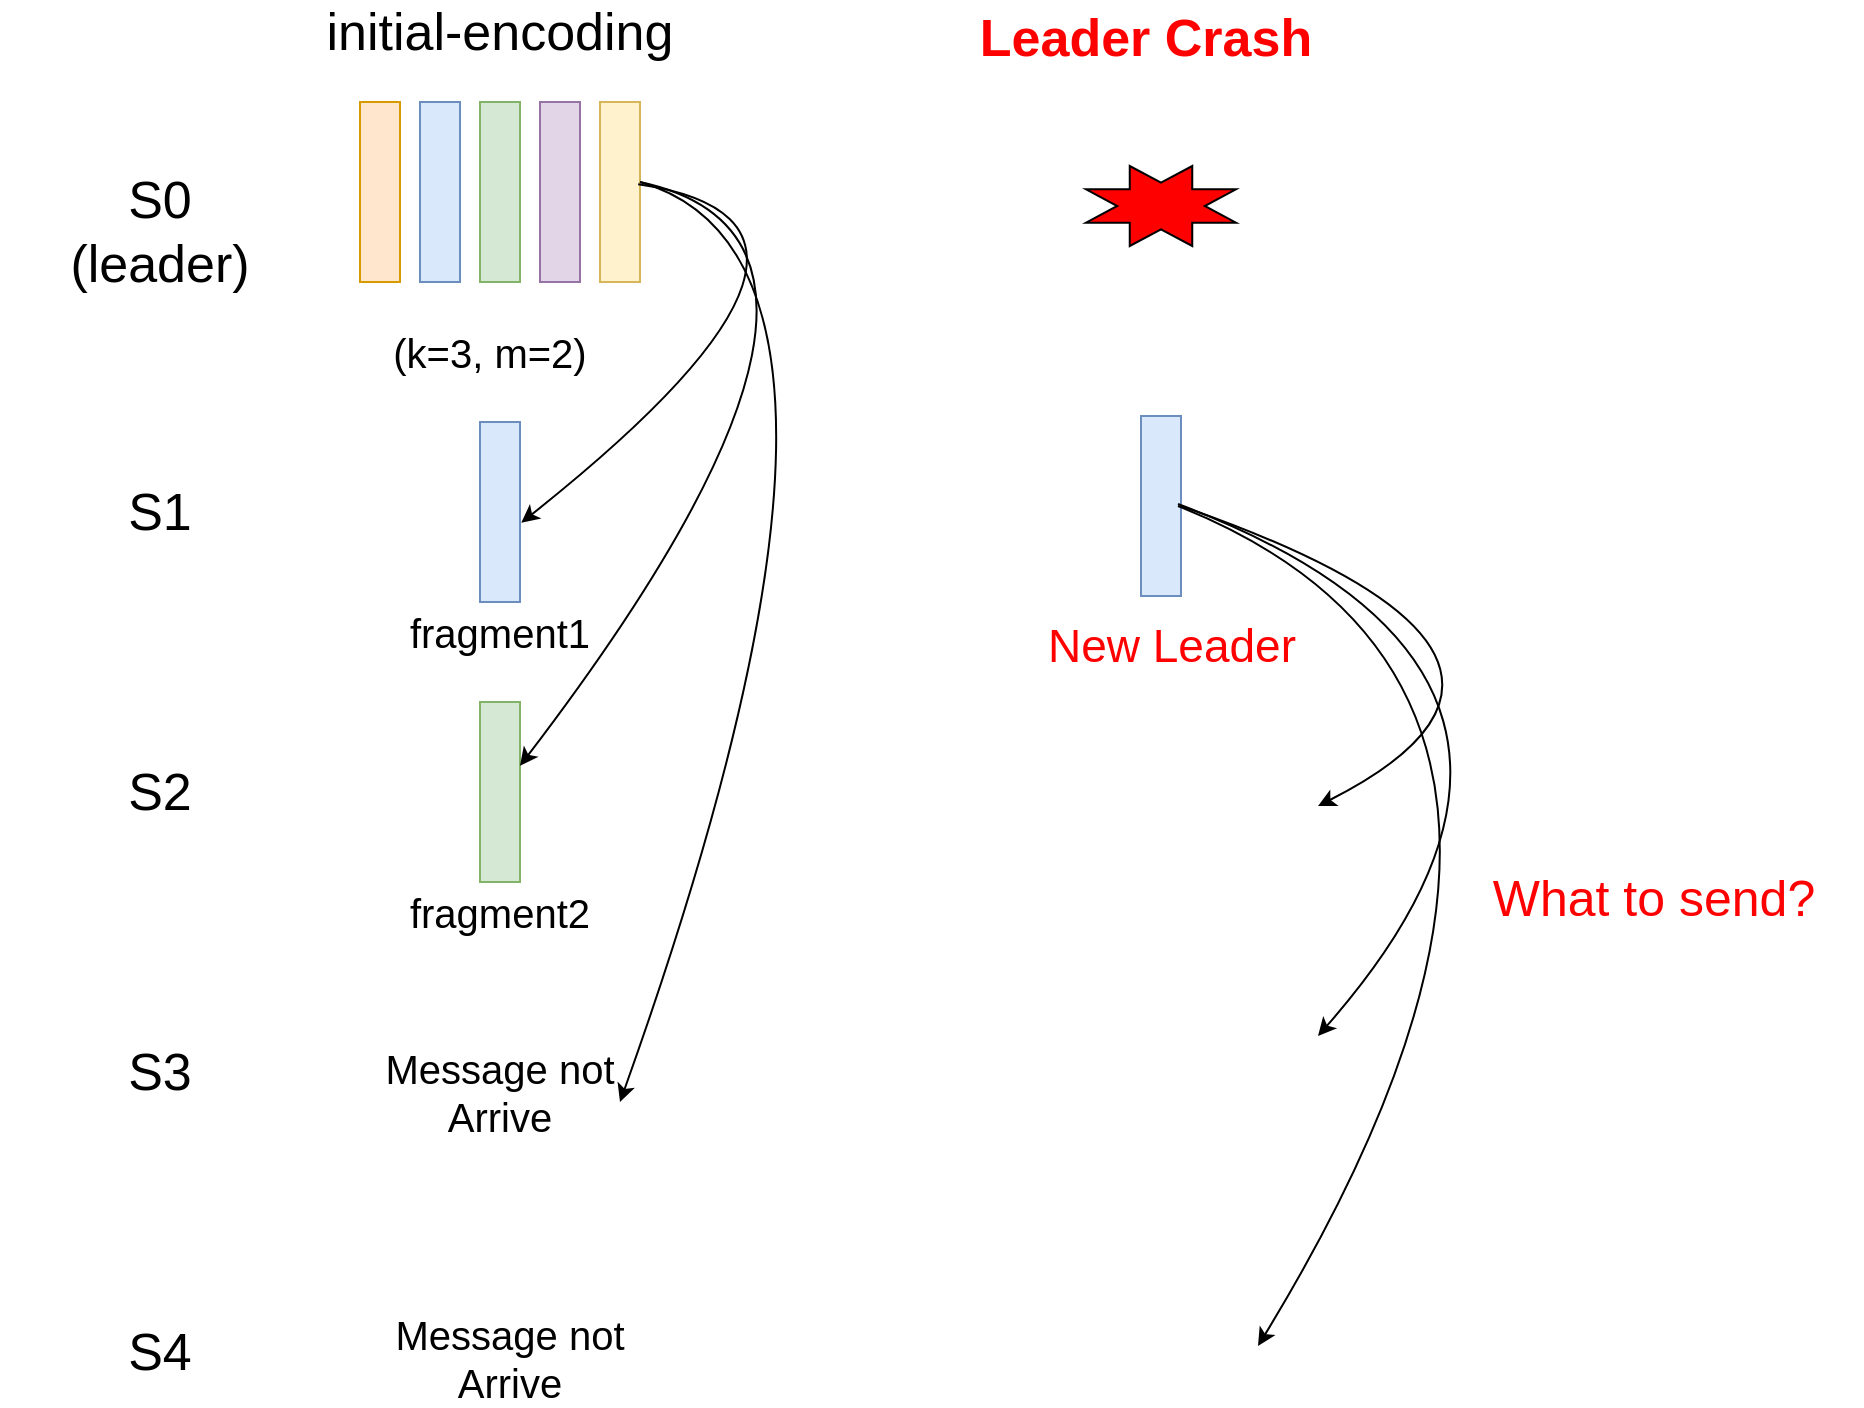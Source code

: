 <mxfile version="22.1.21" type="github">
  <diagram id="m65YbvdDa1lrMX-1JaFE" name="第 1 页">
    <mxGraphModel dx="2307" dy="1287" grid="0" gridSize="10" guides="1" tooltips="1" connect="1" arrows="1" fold="1" page="1" pageScale="1" pageWidth="3300" pageHeight="4681" math="0" shadow="0">
      <root>
        <mxCell id="0" />
        <mxCell id="1" parent="0" />
        <mxCell id="04_Secdxe5MrCqDxStES-1" value="&lt;font style=&quot;font-size: 26px;&quot;&gt;S0 &lt;br&gt;(leader)&lt;/font&gt;" style="text;html=1;strokeColor=none;fillColor=none;align=center;verticalAlign=middle;whiteSpace=wrap;rounded=0;" parent="1" vertex="1">
          <mxGeometry x="180" y="390" width="160" height="30" as="geometry" />
        </mxCell>
        <mxCell id="04_Secdxe5MrCqDxStES-2" value="&lt;font style=&quot;font-size: 26px;&quot;&gt;S3&lt;/font&gt;" style="text;html=1;strokeColor=none;fillColor=none;align=center;verticalAlign=middle;whiteSpace=wrap;rounded=0;" parent="1" vertex="1">
          <mxGeometry x="180" y="810" width="160" height="30" as="geometry" />
        </mxCell>
        <mxCell id="04_Secdxe5MrCqDxStES-3" value="&lt;font style=&quot;font-size: 26px;&quot;&gt;S1&lt;/font&gt;" style="text;html=1;strokeColor=none;fillColor=none;align=center;verticalAlign=middle;whiteSpace=wrap;rounded=0;" parent="1" vertex="1">
          <mxGeometry x="180" y="530" width="160" height="30" as="geometry" />
        </mxCell>
        <mxCell id="04_Secdxe5MrCqDxStES-4" value="&lt;font style=&quot;font-size: 26px;&quot;&gt;S4&lt;/font&gt;" style="text;html=1;strokeColor=none;fillColor=none;align=center;verticalAlign=middle;whiteSpace=wrap;rounded=0;" parent="1" vertex="1">
          <mxGeometry x="180" y="950" width="160" height="30" as="geometry" />
        </mxCell>
        <mxCell id="04_Secdxe5MrCqDxStES-5" value="&lt;font style=&quot;font-size: 26px;&quot;&gt;S2&lt;/font&gt;" style="text;html=1;strokeColor=none;fillColor=none;align=center;verticalAlign=middle;whiteSpace=wrap;rounded=0;" parent="1" vertex="1">
          <mxGeometry x="180" y="670" width="160" height="30" as="geometry" />
        </mxCell>
        <mxCell id="04_Secdxe5MrCqDxStES-6" value="" style="rounded=0;whiteSpace=wrap;html=1;fontSize=20;fillColor=#FFE6CC;strokeColor=#d79b00;fillStyle=auto;" parent="1" vertex="1">
          <mxGeometry x="360" y="340" width="20" height="90" as="geometry" />
        </mxCell>
        <mxCell id="04_Secdxe5MrCqDxStES-7" value="" style="rounded=0;whiteSpace=wrap;html=1;fontSize=20;fillColor=#dae8fc;strokeColor=#6c8ebf;fillStyle=auto;" parent="1" vertex="1">
          <mxGeometry x="390" y="340" width="20" height="90" as="geometry" />
        </mxCell>
        <mxCell id="04_Secdxe5MrCqDxStES-8" value="" style="rounded=0;whiteSpace=wrap;html=1;fontSize=20;fillColor=#d5e8d4;strokeColor=#82b366;fillStyle=auto;" parent="1" vertex="1">
          <mxGeometry x="420" y="340" width="20" height="90" as="geometry" />
        </mxCell>
        <mxCell id="04_Secdxe5MrCqDxStES-9" value="" style="rounded=0;whiteSpace=wrap;html=1;fontSize=20;fillColor=#e1d5e7;strokeColor=#9673a6;fillStyle=auto;" parent="1" vertex="1">
          <mxGeometry x="450" y="340" width="20" height="90" as="geometry" />
        </mxCell>
        <mxCell id="04_Secdxe5MrCqDxStES-10" value="" style="rounded=0;whiteSpace=wrap;html=1;fontSize=20;fillColor=#fff2cc;strokeColor=#d6b656;fillStyle=auto;" parent="1" vertex="1">
          <mxGeometry x="480" y="340" width="20" height="90" as="geometry" />
        </mxCell>
        <mxCell id="04_Secdxe5MrCqDxStES-11" value="(k=3, m=2)" style="text;html=1;strokeColor=none;fillColor=none;align=center;verticalAlign=middle;whiteSpace=wrap;rounded=0;fillStyle=auto;fontSize=20;" parent="1" vertex="1">
          <mxGeometry x="360" y="450" width="130" height="30" as="geometry" />
        </mxCell>
        <mxCell id="04_Secdxe5MrCqDxStES-12" value="" style="rounded=0;whiteSpace=wrap;html=1;fontSize=20;fillColor=#dae8fc;strokeColor=#6c8ebf;fillStyle=auto;" parent="1" vertex="1">
          <mxGeometry x="420" y="500" width="20" height="90" as="geometry" />
        </mxCell>
        <mxCell id="04_Secdxe5MrCqDxStES-13" value="" style="rounded=0;whiteSpace=wrap;html=1;fontSize=20;fillColor=#d5e8d4;strokeColor=#82b366;fillStyle=auto;" parent="1" vertex="1">
          <mxGeometry x="420" y="640" width="20" height="90" as="geometry" />
        </mxCell>
        <mxCell id="04_Secdxe5MrCqDxStES-15" value="fragment1" style="text;html=1;strokeColor=none;fillColor=none;align=center;verticalAlign=middle;whiteSpace=wrap;rounded=0;fillStyle=auto;fontSize=20;" parent="1" vertex="1">
          <mxGeometry x="365" y="590" width="130" height="30" as="geometry" />
        </mxCell>
        <mxCell id="04_Secdxe5MrCqDxStES-16" value="fragment2" style="text;html=1;strokeColor=none;fillColor=none;align=center;verticalAlign=middle;whiteSpace=wrap;rounded=0;fillStyle=auto;fontSize=20;" parent="1" vertex="1">
          <mxGeometry x="365" y="730" width="130" height="30" as="geometry" />
        </mxCell>
        <mxCell id="04_Secdxe5MrCqDxStES-18" value="" style="curved=1;endArrow=classic;html=1;rounded=0;fontSize=26;exitX=0.954;exitY=0.457;exitDx=0;exitDy=0;exitPerimeter=0;entryX=1.031;entryY=0.56;entryDx=0;entryDy=0;entryPerimeter=0;" parent="1" source="04_Secdxe5MrCqDxStES-10" target="04_Secdxe5MrCqDxStES-12" edge="1">
          <mxGeometry width="50" height="50" relative="1" as="geometry">
            <mxPoint x="660" y="560" as="sourcePoint" />
            <mxPoint x="710" y="510" as="targetPoint" />
            <Array as="points">
              <mxPoint x="630" y="400" />
            </Array>
          </mxGeometry>
        </mxCell>
        <mxCell id="04_Secdxe5MrCqDxStES-19" value="" style="curved=1;endArrow=classic;html=1;rounded=0;fontSize=26;" parent="1" target="04_Secdxe5MrCqDxStES-13" edge="1">
          <mxGeometry width="50" height="50" relative="1" as="geometry">
            <mxPoint x="500" y="380" as="sourcePoint" />
            <mxPoint x="450.62" y="560.4" as="targetPoint" />
            <Array as="points">
              <mxPoint x="640" y="410" />
            </Array>
          </mxGeometry>
        </mxCell>
        <mxCell id="04_Secdxe5MrCqDxStES-21" value="" style="verticalLabelPosition=bottom;verticalAlign=top;html=1;shape=mxgraph.basic.8_point_star;fillStyle=auto;fontSize=26;fillColor=#FF0000;" parent="1" vertex="1">
          <mxGeometry x="723" y="372" width="75" height="40" as="geometry" />
        </mxCell>
        <mxCell id="04_Secdxe5MrCqDxStES-33" value="initial-encoding" style="text;html=1;strokeColor=none;fillColor=none;align=center;verticalAlign=middle;whiteSpace=wrap;rounded=0;fillStyle=hatch;fontSize=26;" parent="1" vertex="1">
          <mxGeometry x="335" y="290" width="190" height="30" as="geometry" />
        </mxCell>
        <mxCell id="04_Secdxe5MrCqDxStES-43" value="" style="curved=1;endArrow=classic;html=1;rounded=0;fontSize=26;" parent="1" edge="1">
          <mxGeometry width="50" height="50" relative="1" as="geometry">
            <mxPoint x="500" y="380" as="sourcePoint" />
            <mxPoint x="490" y="840" as="targetPoint" />
            <Array as="points">
              <mxPoint x="640" y="420" />
            </Array>
          </mxGeometry>
        </mxCell>
        <mxCell id="04_Secdxe5MrCqDxStES-44" value="&lt;font style=&quot;font-size: 20px;&quot;&gt;Message not Arrive&lt;/font&gt;" style="text;html=1;strokeColor=none;fillColor=none;align=center;verticalAlign=middle;whiteSpace=wrap;rounded=0;" parent="1" vertex="1">
          <mxGeometry x="360" y="820" width="140" height="30" as="geometry" />
        </mxCell>
        <mxCell id="5ppomdDao6OfVrW-p1Yt-2" value="&lt;font style=&quot;font-size: 20px;&quot;&gt;Message not Arrive&lt;/font&gt;" style="text;html=1;strokeColor=none;fillColor=none;align=center;verticalAlign=middle;whiteSpace=wrap;rounded=0;" vertex="1" parent="1">
          <mxGeometry x="365" y="953" width="140" height="30" as="geometry" />
        </mxCell>
        <mxCell id="5ppomdDao6OfVrW-p1Yt-3" value="&lt;font color=&quot;#ff0000&quot;&gt;&lt;b&gt;Leader Crash&lt;/b&gt;&lt;/font&gt;" style="text;html=1;strokeColor=none;fillColor=none;align=center;verticalAlign=middle;whiteSpace=wrap;rounded=0;fillStyle=hatch;fontSize=26;" vertex="1" parent="1">
          <mxGeometry x="658" y="293" width="190" height="30" as="geometry" />
        </mxCell>
        <mxCell id="5ppomdDao6OfVrW-p1Yt-4" value="" style="rounded=0;whiteSpace=wrap;html=1;fontSize=20;fillColor=#dae8fc;strokeColor=#6c8ebf;fillStyle=auto;" vertex="1" parent="1">
          <mxGeometry x="750.5" y="497" width="20" height="90" as="geometry" />
        </mxCell>
        <mxCell id="5ppomdDao6OfVrW-p1Yt-5" value="&lt;font color=&quot;#ff0000&quot; style=&quot;font-size: 23px;&quot;&gt;New Leader&lt;/font&gt;" style="text;html=1;strokeColor=none;fillColor=none;align=center;verticalAlign=middle;whiteSpace=wrap;rounded=0;fillStyle=auto;fontSize=20;" vertex="1" parent="1">
          <mxGeometry x="701" y="597" width="130" height="30" as="geometry" />
        </mxCell>
        <mxCell id="5ppomdDao6OfVrW-p1Yt-6" value="" style="curved=1;endArrow=classic;html=1;rounded=0;fontSize=26;exitX=1;exitY=0.5;exitDx=0;exitDy=0;" edge="1" parent="1" source="5ppomdDao6OfVrW-p1Yt-4">
          <mxGeometry width="50" height="50" relative="1" as="geometry">
            <mxPoint x="856" y="598" as="sourcePoint" />
            <mxPoint x="839" y="692" as="targetPoint" />
            <Array as="points">
              <mxPoint x="987" y="617" />
            </Array>
          </mxGeometry>
        </mxCell>
        <mxCell id="5ppomdDao6OfVrW-p1Yt-7" value="" style="curved=1;endArrow=classic;html=1;rounded=0;fontSize=26;" edge="1" parent="1">
          <mxGeometry width="50" height="50" relative="1" as="geometry">
            <mxPoint x="769" y="541" as="sourcePoint" />
            <mxPoint x="839" y="807" as="targetPoint" />
            <Array as="points">
              <mxPoint x="997" y="627" />
            </Array>
          </mxGeometry>
        </mxCell>
        <mxCell id="5ppomdDao6OfVrW-p1Yt-8" value="" style="curved=1;endArrow=classic;html=1;rounded=0;fontSize=26;" edge="1" parent="1">
          <mxGeometry width="50" height="50" relative="1" as="geometry">
            <mxPoint x="769" y="542" as="sourcePoint" />
            <mxPoint x="809" y="962" as="targetPoint" />
            <Array as="points">
              <mxPoint x="1007" y="637" />
            </Array>
          </mxGeometry>
        </mxCell>
        <mxCell id="5ppomdDao6OfVrW-p1Yt-9" value="&lt;font color=&quot;#ff0000&quot; style=&quot;font-size: 25px;&quot;&gt;What to send?&lt;/font&gt;" style="text;html=1;strokeColor=none;fillColor=none;align=center;verticalAlign=middle;whiteSpace=wrap;rounded=0;" vertex="1" parent="1">
          <mxGeometry x="903" y="722" width="208" height="30" as="geometry" />
        </mxCell>
      </root>
    </mxGraphModel>
  </diagram>
</mxfile>
